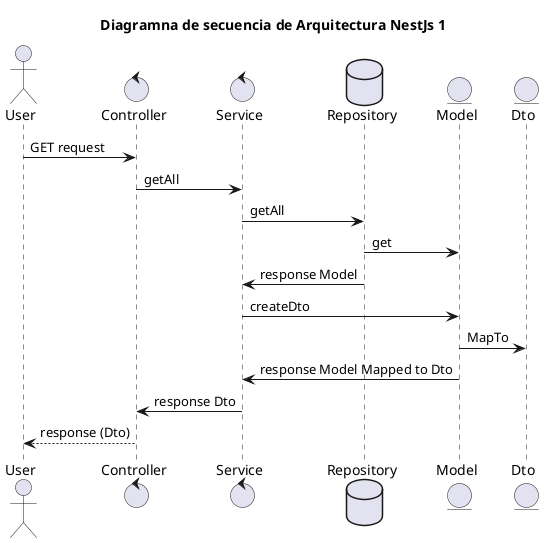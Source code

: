 @startuml
title "Diagramna de secuencia de Arquitectura NestJs 1"

actor User
control "Controller" as Controller
control "Service" as Service
database Repository
entity Model
entity Dto

User -> Controller : GET request
Controller -> Service : getAll
Service -> Repository : getAll
Repository -> Model : get
Repository -> Service : response Model
Service -> Model : createDto
Model -> Dto : MapTo 
Model -> Service : response Model Mapped to Dto
Service -> Controller: response Dto
User <-- Controller : response (Dto)

@enduml